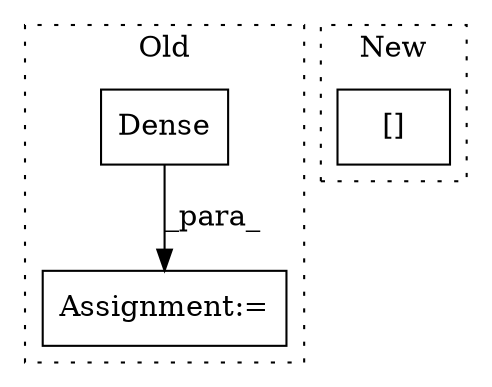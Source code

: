 digraph G {
subgraph cluster0 {
1 [label="Dense" a="32" s="9679,9695" l="6,1" shape="box"];
3 [label="Assignment:=" a="7" s="9678" l="1" shape="box"];
label = "Old";
style="dotted";
}
subgraph cluster1 {
2 [label="[]" a="2" s="10577,10588" l="10,1" shape="box"];
label = "New";
style="dotted";
}
1 -> 3 [label="_para_"];
}